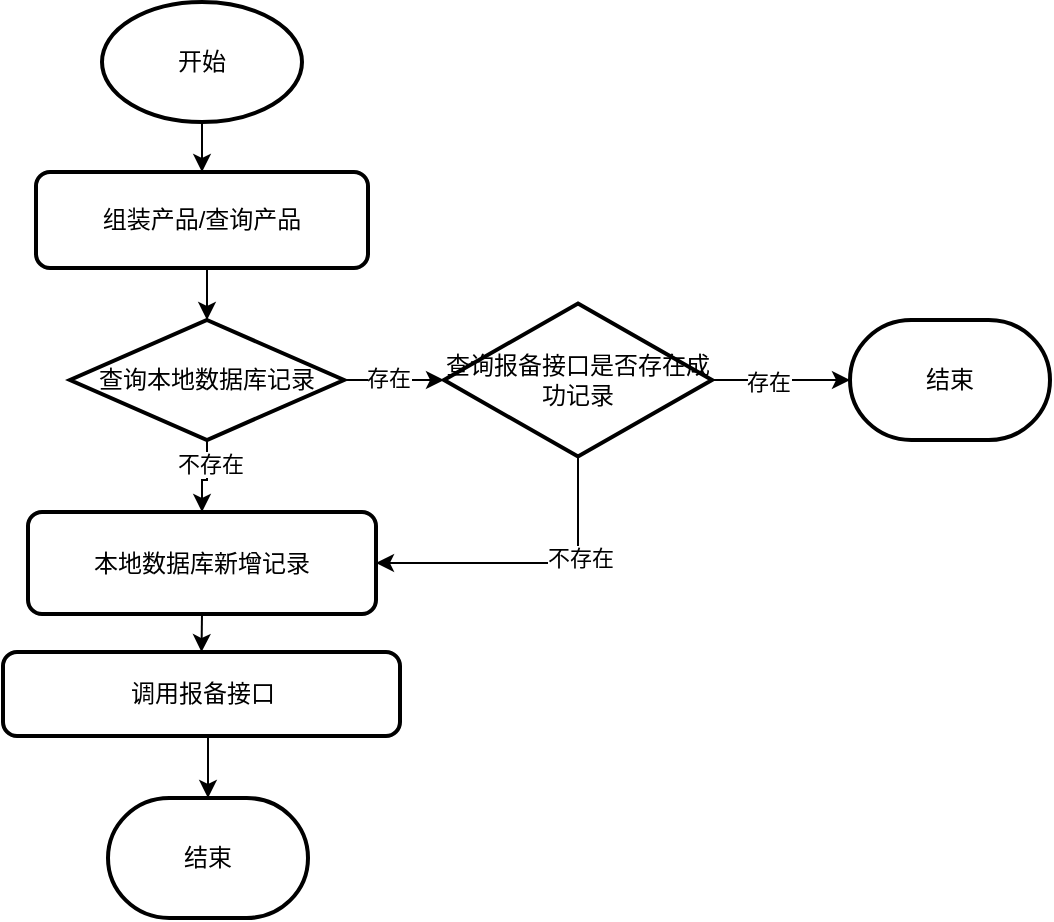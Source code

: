 <mxfile version="13.3.2" type="github" pages="3">
  <diagram id="VsP0TjxbDdxosoxRiDIv" name="第 1 页">
    <mxGraphModel dx="762" dy="511" grid="0" gridSize="10" guides="1" tooltips="1" connect="1" arrows="1" fold="1" page="1" pageScale="1" pageWidth="827" pageHeight="1169" math="0" shadow="0">
      <root>
        <mxCell id="0" />
        <mxCell id="1" parent="0" />
        <mxCell id="au4iiNCrKTSh3xao9Lfv-3" style="edgeStyle=orthogonalEdgeStyle;rounded=0;orthogonalLoop=1;jettySize=auto;html=1;exitX=0.5;exitY=1;exitDx=0;exitDy=0;exitPerimeter=0;entryX=0.5;entryY=0;entryDx=0;entryDy=0;" parent="1" source="au4iiNCrKTSh3xao9Lfv-1" target="au4iiNCrKTSh3xao9Lfv-2" edge="1">
          <mxGeometry relative="1" as="geometry" />
        </mxCell>
        <mxCell id="au4iiNCrKTSh3xao9Lfv-1" value="开始" style="strokeWidth=2;html=1;shape=mxgraph.flowchart.start_1;whiteSpace=wrap;" parent="1" vertex="1">
          <mxGeometry x="212" y="157" width="100" height="60" as="geometry" />
        </mxCell>
        <mxCell id="au4iiNCrKTSh3xao9Lfv-9" style="edgeStyle=orthogonalEdgeStyle;rounded=0;orthogonalLoop=1;jettySize=auto;html=1;exitX=0.5;exitY=1;exitDx=0;exitDy=0;entryX=0.5;entryY=0;entryDx=0;entryDy=0;entryPerimeter=0;" parent="1" source="au4iiNCrKTSh3xao9Lfv-2" target="au4iiNCrKTSh3xao9Lfv-8" edge="1">
          <mxGeometry relative="1" as="geometry" />
        </mxCell>
        <mxCell id="au4iiNCrKTSh3xao9Lfv-2" value="组装产品/查询产品" style="rounded=1;whiteSpace=wrap;html=1;absoluteArcSize=1;arcSize=14;strokeWidth=2;" parent="1" vertex="1">
          <mxGeometry x="179" y="242" width="166" height="48" as="geometry" />
        </mxCell>
        <mxCell id="au4iiNCrKTSh3xao9Lfv-7" style="edgeStyle=orthogonalEdgeStyle;rounded=0;orthogonalLoop=1;jettySize=auto;html=1;exitX=0.5;exitY=1;exitDx=0;exitDy=0;entryX=0.5;entryY=0;entryDx=0;entryDy=0;" parent="1" source="au4iiNCrKTSh3xao9Lfv-5" target="au4iiNCrKTSh3xao9Lfv-6" edge="1">
          <mxGeometry relative="1" as="geometry" />
        </mxCell>
        <mxCell id="au4iiNCrKTSh3xao9Lfv-5" value="本地数据库新增记录" style="rounded=1;whiteSpace=wrap;html=1;absoluteArcSize=1;arcSize=14;strokeWidth=2;" parent="1" vertex="1">
          <mxGeometry x="175" y="412" width="174" height="51" as="geometry" />
        </mxCell>
        <mxCell id="au4iiNCrKTSh3xao9Lfv-25" style="edgeStyle=orthogonalEdgeStyle;rounded=0;orthogonalLoop=1;jettySize=auto;html=1;exitX=0.5;exitY=1;exitDx=0;exitDy=0;entryX=0.5;entryY=0;entryDx=0;entryDy=0;entryPerimeter=0;" parent="1" source="au4iiNCrKTSh3xao9Lfv-6" target="au4iiNCrKTSh3xao9Lfv-24" edge="1">
          <mxGeometry relative="1" as="geometry" />
        </mxCell>
        <mxCell id="au4iiNCrKTSh3xao9Lfv-6" value="调用报备接口" style="rounded=1;whiteSpace=wrap;html=1;absoluteArcSize=1;arcSize=14;strokeWidth=2;" parent="1" vertex="1">
          <mxGeometry x="162.5" y="482" width="198.5" height="42" as="geometry" />
        </mxCell>
        <mxCell id="au4iiNCrKTSh3xao9Lfv-11" value="" style="edgeStyle=orthogonalEdgeStyle;rounded=0;orthogonalLoop=1;jettySize=auto;html=1;" parent="1" source="au4iiNCrKTSh3xao9Lfv-8" target="au4iiNCrKTSh3xao9Lfv-14" edge="1">
          <mxGeometry relative="1" as="geometry">
            <mxPoint x="398" y="346" as="targetPoint" />
          </mxGeometry>
        </mxCell>
        <mxCell id="au4iiNCrKTSh3xao9Lfv-13" value="存在" style="edgeLabel;html=1;align=center;verticalAlign=middle;resizable=0;points=[];" parent="au4iiNCrKTSh3xao9Lfv-11" vertex="1" connectable="0">
          <mxGeometry x="-0.125" y="1" relative="1" as="geometry">
            <mxPoint as="offset" />
          </mxGeometry>
        </mxCell>
        <mxCell id="au4iiNCrKTSh3xao9Lfv-22" style="edgeStyle=orthogonalEdgeStyle;rounded=0;orthogonalLoop=1;jettySize=auto;html=1;exitX=0.5;exitY=1;exitDx=0;exitDy=0;exitPerimeter=0;" parent="1" source="au4iiNCrKTSh3xao9Lfv-8" target="au4iiNCrKTSh3xao9Lfv-5" edge="1">
          <mxGeometry relative="1" as="geometry" />
        </mxCell>
        <mxCell id="au4iiNCrKTSh3xao9Lfv-23" value="不存在" style="edgeLabel;html=1;align=center;verticalAlign=middle;resizable=0;points=[];" parent="au4iiNCrKTSh3xao9Lfv-22" vertex="1" connectable="0">
          <mxGeometry x="-0.377" y="1" relative="1" as="geometry">
            <mxPoint as="offset" />
          </mxGeometry>
        </mxCell>
        <mxCell id="au4iiNCrKTSh3xao9Lfv-8" value="查询本地数据库记录" style="strokeWidth=2;html=1;shape=mxgraph.flowchart.decision;whiteSpace=wrap;" parent="1" vertex="1">
          <mxGeometry x="196" y="316" width="137" height="60" as="geometry" />
        </mxCell>
        <mxCell id="au4iiNCrKTSh3xao9Lfv-16" style="edgeStyle=orthogonalEdgeStyle;rounded=0;orthogonalLoop=1;jettySize=auto;html=1;exitX=1;exitY=0.5;exitDx=0;exitDy=0;exitPerimeter=0;" parent="1" source="au4iiNCrKTSh3xao9Lfv-14" target="au4iiNCrKTSh3xao9Lfv-18" edge="1">
          <mxGeometry relative="1" as="geometry">
            <mxPoint x="584" y="350" as="targetPoint" />
          </mxGeometry>
        </mxCell>
        <mxCell id="au4iiNCrKTSh3xao9Lfv-17" value="存在" style="edgeLabel;html=1;align=center;verticalAlign=middle;resizable=0;points=[];" parent="au4iiNCrKTSh3xao9Lfv-16" vertex="1" connectable="0">
          <mxGeometry x="-0.194" y="-1" relative="1" as="geometry">
            <mxPoint as="offset" />
          </mxGeometry>
        </mxCell>
        <mxCell id="au4iiNCrKTSh3xao9Lfv-20" style="edgeStyle=orthogonalEdgeStyle;rounded=0;orthogonalLoop=1;jettySize=auto;html=1;exitX=0.5;exitY=1;exitDx=0;exitDy=0;exitPerimeter=0;entryX=1;entryY=0.5;entryDx=0;entryDy=0;" parent="1" source="au4iiNCrKTSh3xao9Lfv-14" target="au4iiNCrKTSh3xao9Lfv-5" edge="1">
          <mxGeometry relative="1" as="geometry">
            <mxPoint x="452" y="416" as="targetPoint" />
          </mxGeometry>
        </mxCell>
        <mxCell id="au4iiNCrKTSh3xao9Lfv-21" value="不存在" style="edgeLabel;html=1;align=center;verticalAlign=middle;resizable=0;points=[];" parent="au4iiNCrKTSh3xao9Lfv-20" vertex="1" connectable="0">
          <mxGeometry x="-0.354" y="1" relative="1" as="geometry">
            <mxPoint as="offset" />
          </mxGeometry>
        </mxCell>
        <mxCell id="au4iiNCrKTSh3xao9Lfv-14" value="&lt;span&gt;查询报备接口是否存在成功记录&lt;/span&gt;" style="strokeWidth=2;html=1;shape=mxgraph.flowchart.decision;whiteSpace=wrap;" parent="1" vertex="1">
          <mxGeometry x="383" y="307.75" width="134" height="76.5" as="geometry" />
        </mxCell>
        <mxCell id="au4iiNCrKTSh3xao9Lfv-18" value="结束" style="strokeWidth=2;html=1;shape=mxgraph.flowchart.terminator;whiteSpace=wrap;" parent="1" vertex="1">
          <mxGeometry x="586" y="316" width="100" height="60" as="geometry" />
        </mxCell>
        <mxCell id="au4iiNCrKTSh3xao9Lfv-24" value="结束" style="strokeWidth=2;html=1;shape=mxgraph.flowchart.terminator;whiteSpace=wrap;" parent="1" vertex="1">
          <mxGeometry x="215" y="555" width="100" height="60" as="geometry" />
        </mxCell>
      </root>
    </mxGraphModel>
  </diagram>
  <diagram id="loVIt0BXPaJ4-rS_2NND" name="第 2 页">
    <mxGraphModel dx="762" dy="511" grid="0" gridSize="10" guides="1" tooltips="1" connect="1" arrows="1" fold="1" page="1" pageScale="1" pageWidth="827" pageHeight="1169" math="0" shadow="0">
      <root>
        <mxCell id="UGu4NYYpyM2OCp5MHmZj-0" />
        <mxCell id="UGu4NYYpyM2OCp5MHmZj-1" parent="UGu4NYYpyM2OCp5MHmZj-0" />
        <mxCell id="vfAL0i21qyMoTU16Agz6-0" style="edgeStyle=orthogonalEdgeStyle;rounded=0;orthogonalLoop=1;jettySize=auto;html=1;exitX=0.5;exitY=1;exitDx=0;exitDy=0;exitPerimeter=0;" edge="1" parent="UGu4NYYpyM2OCp5MHmZj-1" source="BhZa5ttN8Q9N9yM1D1aI-0" target="vfAL0i21qyMoTU16Agz6-1">
          <mxGeometry relative="1" as="geometry">
            <mxPoint x="359" y="106" as="targetPoint" />
          </mxGeometry>
        </mxCell>
        <mxCell id="BhZa5ttN8Q9N9yM1D1aI-0" value="开始" style="strokeWidth=2;html=1;shape=mxgraph.flowchart.start_1;whiteSpace=wrap;" vertex="1" parent="UGu4NYYpyM2OCp5MHmZj-1">
          <mxGeometry x="310" y="41" width="95" height="32" as="geometry" />
        </mxCell>
        <mxCell id="BhZa5ttN8Q9N9yM1D1aI-1" value="接受队列消息" style="strokeWidth=2;html=1;shape=mxgraph.flowchart.annotation_1;align=left;pointerEvents=1;" vertex="1" parent="UGu4NYYpyM2OCp5MHmZj-1">
          <mxGeometry x="449" y="31" width="54" height="53" as="geometry" />
        </mxCell>
        <mxCell id="vfAL0i21qyMoTU16Agz6-2" style="edgeStyle=orthogonalEdgeStyle;rounded=0;orthogonalLoop=1;jettySize=auto;html=1;exitX=0.5;exitY=1;exitDx=0;exitDy=0;" edge="1" parent="UGu4NYYpyM2OCp5MHmZj-1" source="vfAL0i21qyMoTU16Agz6-1" target="vfAL0i21qyMoTU16Agz6-3">
          <mxGeometry relative="1" as="geometry">
            <mxPoint x="358" y="172" as="targetPoint" />
          </mxGeometry>
        </mxCell>
        <mxCell id="vfAL0i21qyMoTU16Agz6-1" value="查询本地记录，并更新状态" style="rounded=1;whiteSpace=wrap;html=1;absoluteArcSize=1;arcSize=14;strokeWidth=2;" vertex="1" parent="UGu4NYYpyM2OCp5MHmZj-1">
          <mxGeometry x="308.5" y="102" width="98.5" height="46" as="geometry" />
        </mxCell>
        <mxCell id="vfAL0i21qyMoTU16Agz6-3" value="结束" style="strokeWidth=2;html=1;shape=mxgraph.flowchart.terminator;whiteSpace=wrap;" vertex="1" parent="UGu4NYYpyM2OCp5MHmZj-1">
          <mxGeometry x="307" y="173" width="102" height="26" as="geometry" />
        </mxCell>
      </root>
    </mxGraphModel>
  </diagram>
  <diagram id="VzKL99iHZ1cUAM-DFjIV" name="第 3 页">
    <mxGraphModel dx="762" dy="511" grid="0" gridSize="10" guides="1" tooltips="1" connect="1" arrows="1" fold="1" page="1" pageScale="1" pageWidth="827" pageHeight="1169" math="0" shadow="0">
      <root>
        <mxCell id="SAEZo7dMPPtvBQznHzzg-0" />
        <mxCell id="SAEZo7dMPPtvBQznHzzg-1" parent="SAEZo7dMPPtvBQznHzzg-0" />
        <mxCell id="SAEZo7dMPPtvBQznHzzg-4" style="edgeStyle=orthogonalEdgeStyle;rounded=0;orthogonalLoop=1;jettySize=auto;html=1;exitX=0.5;exitY=1;exitDx=0;exitDy=0;exitPerimeter=0;" edge="1" parent="SAEZo7dMPPtvBQznHzzg-1" source="SAEZo7dMPPtvBQznHzzg-2" target="SAEZo7dMPPtvBQznHzzg-5">
          <mxGeometry relative="1" as="geometry">
            <mxPoint x="380" y="121" as="targetPoint" />
          </mxGeometry>
        </mxCell>
        <mxCell id="SAEZo7dMPPtvBQznHzzg-2" value="开始" style="strokeWidth=2;html=1;shape=mxgraph.flowchart.start_1;whiteSpace=wrap;" vertex="1" parent="SAEZo7dMPPtvBQznHzzg-1">
          <mxGeometry x="330" y="30" width="100" height="60" as="geometry" />
        </mxCell>
        <mxCell id="SAEZo7dMPPtvBQznHzzg-3" value="定时任务" style="strokeWidth=2;html=1;shape=mxgraph.flowchart.annotation_1;align=left;pointerEvents=1;" vertex="1" parent="SAEZo7dMPPtvBQznHzzg-1">
          <mxGeometry x="476" y="32" width="55" height="46" as="geometry" />
        </mxCell>
        <mxCell id="SAEZo7dMPPtvBQznHzzg-7" style="edgeStyle=orthogonalEdgeStyle;rounded=0;orthogonalLoop=1;jettySize=auto;html=1;exitX=0.5;exitY=1;exitDx=0;exitDy=0;entryX=0.5;entryY=0;entryDx=0;entryDy=0;entryPerimeter=0;" edge="1" parent="SAEZo7dMPPtvBQznHzzg-1" source="SAEZo7dMPPtvBQznHzzg-5" target="SAEZo7dMPPtvBQznHzzg-8">
          <mxGeometry relative="1" as="geometry">
            <mxPoint x="378.5" y="192" as="targetPoint" />
          </mxGeometry>
        </mxCell>
        <mxCell id="SAEZo7dMPPtvBQznHzzg-5" value="查询本地失败记录" style="rounded=1;whiteSpace=wrap;html=1;absoluteArcSize=1;arcSize=14;strokeWidth=2;" vertex="1" parent="SAEZo7dMPPtvBQznHzzg-1">
          <mxGeometry x="328.5" y="126" width="103" height="41" as="geometry" />
        </mxCell>
        <mxCell id="SAEZo7dMPPtvBQznHzzg-9" style="edgeStyle=orthogonalEdgeStyle;rounded=0;orthogonalLoop=1;jettySize=auto;html=1;exitX=1;exitY=0.5;exitDx=0;exitDy=0;exitPerimeter=0;" edge="1" parent="SAEZo7dMPPtvBQznHzzg-1" source="SAEZo7dMPPtvBQznHzzg-8" target="SAEZo7dMPPtvBQznHzzg-10">
          <mxGeometry relative="1" as="geometry">
            <mxPoint x="510" y="242" as="targetPoint" />
          </mxGeometry>
        </mxCell>
        <mxCell id="SAEZo7dMPPtvBQznHzzg-11" value="是" style="edgeLabel;html=1;align=center;verticalAlign=middle;resizable=0;points=[];" vertex="1" connectable="0" parent="SAEZo7dMPPtvBQznHzzg-9">
          <mxGeometry x="0.009" y="-1" relative="1" as="geometry">
            <mxPoint x="-1" y="-1" as="offset" />
          </mxGeometry>
        </mxCell>
        <mxCell id="SAEZo7dMPPtvBQznHzzg-12" style="edgeStyle=orthogonalEdgeStyle;rounded=0;orthogonalLoop=1;jettySize=auto;html=1;exitX=0.5;exitY=1;exitDx=0;exitDy=0;exitPerimeter=0;" edge="1" parent="SAEZo7dMPPtvBQznHzzg-1" source="SAEZo7dMPPtvBQznHzzg-8" target="SAEZo7dMPPtvBQznHzzg-13">
          <mxGeometry relative="1" as="geometry">
            <mxPoint x="380" y="334" as="targetPoint" />
          </mxGeometry>
        </mxCell>
        <mxCell id="SAEZo7dMPPtvBQznHzzg-14" value="否" style="edgeLabel;html=1;align=center;verticalAlign=middle;resizable=0;points=[];" vertex="1" connectable="0" parent="SAEZo7dMPPtvBQznHzzg-12">
          <mxGeometry x="-0.318" y="-4" relative="1" as="geometry">
            <mxPoint as="offset" />
          </mxGeometry>
        </mxCell>
        <mxCell id="SAEZo7dMPPtvBQznHzzg-8" value="查询报备接口记录，是否成功状态" style="strokeWidth=2;html=1;shape=mxgraph.flowchart.decision;whiteSpace=wrap;" vertex="1" parent="SAEZo7dMPPtvBQznHzzg-1">
          <mxGeometry x="295" y="192" width="170" height="99" as="geometry" />
        </mxCell>
        <mxCell id="SAEZo7dMPPtvBQznHzzg-17" style="edgeStyle=orthogonalEdgeStyle;rounded=0;orthogonalLoop=1;jettySize=auto;html=1;exitX=0.5;exitY=1;exitDx=0;exitDy=0;entryX=1;entryY=0.5;entryDx=0;entryDy=0;entryPerimeter=0;" edge="1" parent="SAEZo7dMPPtvBQznHzzg-1" source="SAEZo7dMPPtvBQznHzzg-10" target="SAEZo7dMPPtvBQznHzzg-16">
          <mxGeometry relative="1" as="geometry" />
        </mxCell>
        <mxCell id="SAEZo7dMPPtvBQznHzzg-10" value="更新本地记录状态为成功" style="rounded=1;whiteSpace=wrap;html=1;absoluteArcSize=1;arcSize=14;strokeWidth=2;" vertex="1" parent="SAEZo7dMPPtvBQznHzzg-1">
          <mxGeometry x="520" y="192" width="100" height="100" as="geometry" />
        </mxCell>
        <mxCell id="SAEZo7dMPPtvBQznHzzg-15" style="edgeStyle=orthogonalEdgeStyle;rounded=0;orthogonalLoop=1;jettySize=auto;html=1;exitX=0.5;exitY=1;exitDx=0;exitDy=0;" edge="1" parent="SAEZo7dMPPtvBQznHzzg-1" source="SAEZo7dMPPtvBQznHzzg-13" target="SAEZo7dMPPtvBQznHzzg-16">
          <mxGeometry relative="1" as="geometry">
            <mxPoint x="379" y="412" as="targetPoint" />
          </mxGeometry>
        </mxCell>
        <mxCell id="SAEZo7dMPPtvBQznHzzg-13" value="调用报备新增/修改接口" style="rounded=1;whiteSpace=wrap;html=1;absoluteArcSize=1;arcSize=14;strokeWidth=2;" vertex="1" parent="SAEZo7dMPPtvBQznHzzg-1">
          <mxGeometry x="330" y="320" width="98" height="57" as="geometry" />
        </mxCell>
        <mxCell id="SAEZo7dMPPtvBQznHzzg-16" value="结束" style="strokeWidth=2;html=1;shape=mxgraph.flowchart.terminator;whiteSpace=wrap;" vertex="1" parent="SAEZo7dMPPtvBQznHzzg-1">
          <mxGeometry x="328" y="412" width="100" height="60" as="geometry" />
        </mxCell>
      </root>
    </mxGraphModel>
  </diagram>
</mxfile>
